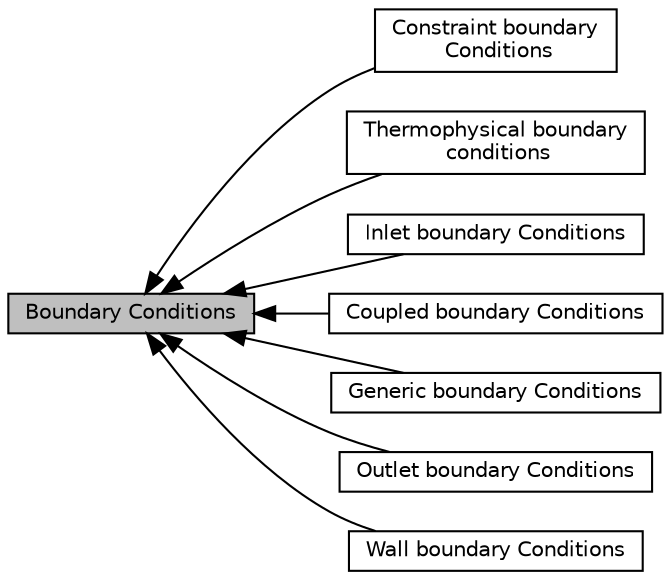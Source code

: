 digraph "Boundary Conditions"
{
  bgcolor="transparent";
  edge [fontname="Helvetica",fontsize="10",labelfontname="Helvetica",labelfontsize="10"];
  node [fontname="Helvetica",fontsize="10",shape=record];
  rankdir=LR;
  Node1 [label="Constraint boundary\l Conditions",height=0.2,width=0.4,color="black",URL="$a11083.html"];
  Node7 [label="Thermophysical boundary\l conditions",height=0.2,width=0.4,color="black",URL="$a11097.html"];
  Node2 [label="Inlet boundary Conditions",height=0.2,width=0.4,color="black",URL="$a11084.html"];
  Node5 [label="Coupled boundary Conditions",height=0.2,width=0.4,color="black",URL="$a11087.html"];
  Node4 [label="Generic boundary Conditions",height=0.2,width=0.4,color="black",URL="$a11086.html"];
  Node0 [label="Boundary Conditions",height=0.2,width=0.4,color="black", fillcolor="grey75", style="filled", fontcolor="black"];
  Node3 [label="Outlet boundary Conditions",height=0.2,width=0.4,color="black",URL="$a11085.html"];
  Node6 [label="Wall boundary Conditions",height=0.2,width=0.4,color="black",URL="$a11088.html"];
  Node0->Node1 [shape=plaintext, dir="back", style="solid"];
  Node0->Node2 [shape=plaintext, dir="back", style="solid"];
  Node0->Node3 [shape=plaintext, dir="back", style="solid"];
  Node0->Node4 [shape=plaintext, dir="back", style="solid"];
  Node0->Node5 [shape=plaintext, dir="back", style="solid"];
  Node0->Node6 [shape=plaintext, dir="back", style="solid"];
  Node0->Node7 [shape=plaintext, dir="back", style="solid"];
}

